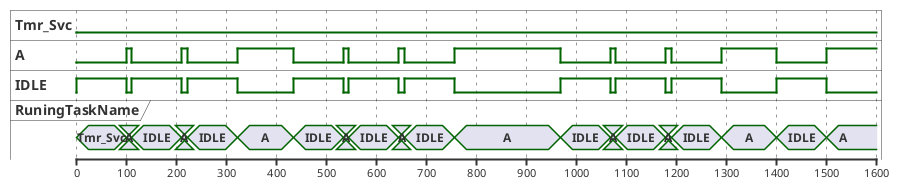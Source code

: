 @startuml
binary "Tmr_Svc" as Tmr_Svc
binary "A" as A
binary "IDLE" as IDLE
concise "RuningTaskName" as RuningTaskName

scale 100 as 50 pixels

@0
Tmr_Svc is high
RuningTaskName is Tmr_Svc
Tmr_Svc is low
A is high
RuningTaskName is A
A is low
IDLE is high
RuningTaskName is IDLE

@99
IDLE is low
A is high
RuningTaskName is A

@110
A is low
IDLE is high
RuningTaskName is IDLE

@210
IDLE is low
A is high
RuningTaskName is A

@221
A is low
IDLE is high
RuningTaskName is IDLE

@321
IDLE is low
A is high
RuningTaskName is A

@433
A is low
IDLE is high
RuningTaskName is IDLE

@533
IDLE is low
A is high
RuningTaskName is A

@544
A is low
IDLE is high
RuningTaskName is IDLE

@644
IDLE is low
A is high
RuningTaskName is A

@656
A is low
IDLE is high
RuningTaskName is IDLE

@756
IDLE is low
A is high
RuningTaskName is A

@967
A is low
IDLE is high
RuningTaskName is IDLE

@1067
IDLE is low
A is high
RuningTaskName is A

@1078
A is low
IDLE is high
RuningTaskName is IDLE

@1178
IDLE is low
A is high
RuningTaskName is A

@1189
A is low
IDLE is high
RuningTaskName is IDLE

@1289
IDLE is low
A is high
RuningTaskName is A

@1400
A is low
IDLE is high
RuningTaskName is IDLE

@1500
IDLE is low
A is high
RuningTaskName is A

@enduml
